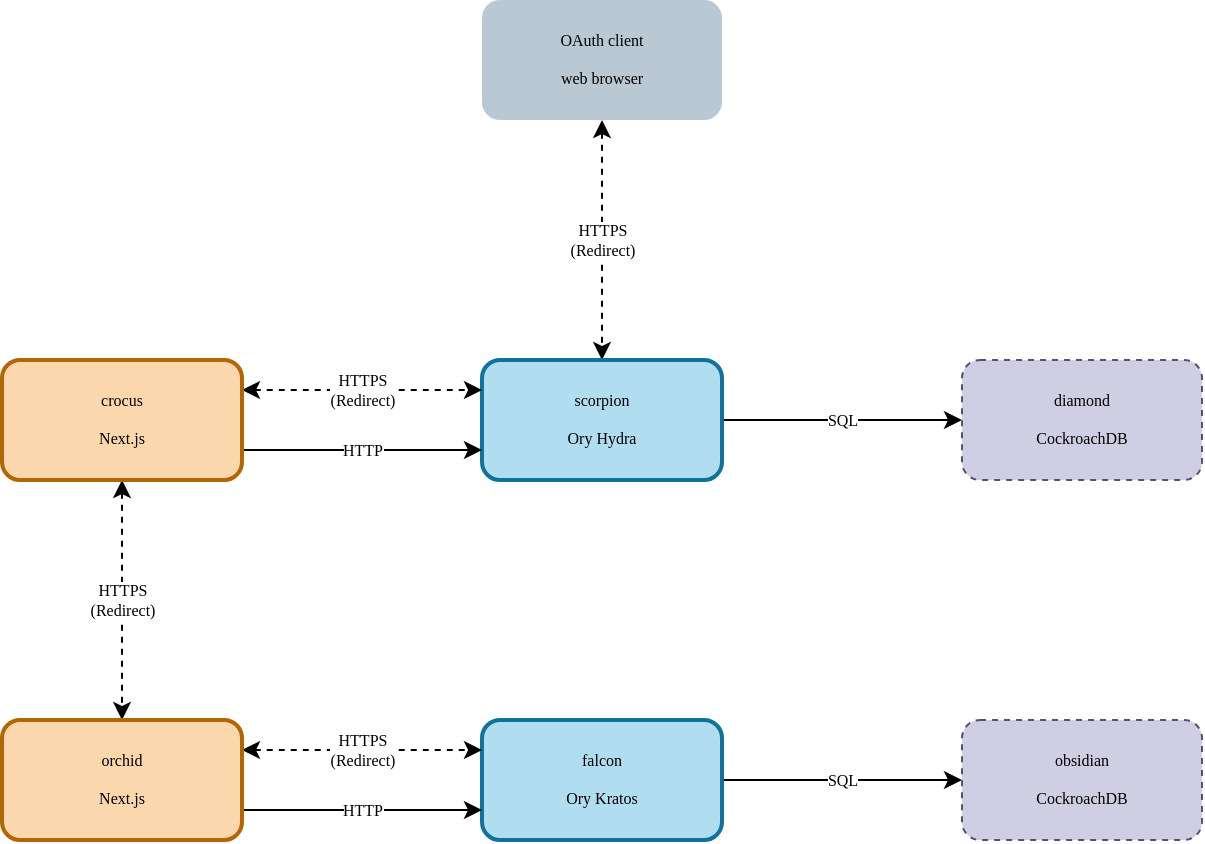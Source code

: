<mxfile version="24.7.17">
  <diagram id="vTTbOwciC4PLX_VueyR0" name="Users">
    <mxGraphModel dx="4405" dy="562" grid="1" gridSize="10" guides="1" tooltips="1" connect="1" arrows="1" fold="1" page="1" pageScale="1" pageWidth="3300" pageHeight="2339" background="#FFFFFF" math="0" shadow="0">
      <root>
        <mxCell id="0" />
        <mxCell id="1" parent="0" />
        <mxCell id="Bh3Ocgsr7HBV2ToXXT4P-11" value="&lt;div&gt;HTTPS&lt;/div&gt;&lt;div&gt;(Redirect)&lt;/div&gt;" style="edgeStyle=orthogonalEdgeStyle;rounded=0;orthogonalLoop=1;jettySize=auto;html=1;entryX=0.5;entryY=0;entryDx=0;entryDy=0;fontFamily=sans-serif;fontSize=8;dashed=1;startArrow=classic;startFill=1;" edge="1" parent="1" source="9XDnjn4z7Z36OQ7EGYea-29" target="gijSiJ1kWZIcr5wRInpQ-1">
          <mxGeometry relative="1" as="geometry" />
        </mxCell>
        <mxCell id="9XDnjn4z7Z36OQ7EGYea-29" value="&lt;div&gt;OAuth client&lt;/div&gt;&lt;div&gt;&lt;br&gt;&lt;/div&gt;&lt;div&gt;web browser&lt;br&gt;&lt;/div&gt;" style="rounded=1;whiteSpace=wrap;html=1;fontSize=8;fontFamily=sans-serif;shadow=0;glass=0;sketch=0;perimeterSpacing=0;strokeWidth=1;dashed=1;fillColor=#bac8d3;strokeColor=none;" parent="1" vertex="1">
          <mxGeometry x="-1200" y="1200" width="120" height="60" as="geometry" />
        </mxCell>
        <mxCell id="gijSiJ1kWZIcr5wRInpQ-4" value="SQL" style="edgeStyle=orthogonalEdgeStyle;rounded=1;orthogonalLoop=1;jettySize=auto;html=1;entryX=0;entryY=0.5;entryDx=0;entryDy=0;curved=0;fontFamily=sans-serif;fontSize=8;" parent="1" source="gijSiJ1kWZIcr5wRInpQ-1" target="gijSiJ1kWZIcr5wRInpQ-2" edge="1">
          <mxGeometry relative="1" as="geometry" />
        </mxCell>
        <mxCell id="gijSiJ1kWZIcr5wRInpQ-1" value="scorpion&lt;br&gt;&lt;br&gt;Ory Hydra" style="rounded=1;whiteSpace=wrap;html=1;fontSize=8;fontFamily=sans-serif;fillColor=#b1ddf0;strokeColor=#10739e;strokeWidth=2;" parent="1" vertex="1">
          <mxGeometry x="-1200" y="1380" width="120" height="60" as="geometry" />
        </mxCell>
        <mxCell id="gijSiJ1kWZIcr5wRInpQ-2" value="&lt;div&gt;diamond&lt;/div&gt;&lt;div&gt;&lt;br&gt;&lt;/div&gt;&lt;div&gt;CockroachDB&lt;br&gt;&lt;/div&gt;" style="rounded=1;whiteSpace=wrap;html=1;fontSize=8;fontFamily=sans-serif;dashed=1;fillColor=#d0cee2;strokeColor=#56517e;" parent="1" vertex="1">
          <mxGeometry x="-960" y="1380" width="120" height="60" as="geometry" />
        </mxCell>
        <mxCell id="Bh3Ocgsr7HBV2ToXXT4P-8" value="HTTP" style="edgeStyle=orthogonalEdgeStyle;rounded=0;orthogonalLoop=1;jettySize=auto;html=1;exitX=1;exitY=0.75;exitDx=0;exitDy=0;entryX=0;entryY=0.75;entryDx=0;entryDy=0;fontFamily=sans-serif;fontSize=8;" edge="1" parent="1" source="gijSiJ1kWZIcr5wRInpQ-29" target="gijSiJ1kWZIcr5wRInpQ-1">
          <mxGeometry relative="1" as="geometry" />
        </mxCell>
        <mxCell id="Bh3Ocgsr7HBV2ToXXT4P-9" value="&lt;div&gt;HTTPS&lt;/div&gt;&lt;div&gt;(Redirect)&lt;/div&gt;" style="edgeStyle=orthogonalEdgeStyle;rounded=0;orthogonalLoop=1;jettySize=auto;html=1;exitX=1;exitY=0.25;exitDx=0;exitDy=0;entryX=0;entryY=0.25;entryDx=0;entryDy=0;startArrow=classic;startFill=1;dashed=1;fontFamily=sans-serif;fontSize=8;" edge="1" parent="1" source="gijSiJ1kWZIcr5wRInpQ-29" target="gijSiJ1kWZIcr5wRInpQ-1">
          <mxGeometry relative="1" as="geometry" />
        </mxCell>
        <mxCell id="Bh3Ocgsr7HBV2ToXXT4P-10" value="&lt;div&gt;HTTPS&lt;/div&gt;&lt;div&gt;(Redirect)&lt;br&gt;&lt;/div&gt;" style="edgeStyle=orthogonalEdgeStyle;rounded=0;orthogonalLoop=1;jettySize=auto;html=1;entryX=0.5;entryY=0;entryDx=0;entryDy=0;startArrow=classic;startFill=1;dashed=1;fontFamily=sans-serif;fontSize=8;" edge="1" parent="1" source="gijSiJ1kWZIcr5wRInpQ-29" target="Bh3Ocgsr7HBV2ToXXT4P-4">
          <mxGeometry relative="1" as="geometry" />
        </mxCell>
        <mxCell id="gijSiJ1kWZIcr5wRInpQ-29" value="crocus&lt;br&gt;&lt;br&gt;Next.js" style="rounded=1;whiteSpace=wrap;html=1;fontSize=8;fontFamily=sans-serif;fillColor=#fad7ac;strokeColor=#b46504;strokeWidth=2;" parent="1" vertex="1">
          <mxGeometry x="-1440" y="1380" width="120" height="60" as="geometry" />
        </mxCell>
        <mxCell id="Bh3Ocgsr7HBV2ToXXT4P-1" value="&lt;div&gt;obsidian&lt;/div&gt;&lt;div&gt;&lt;br&gt;&lt;/div&gt;&lt;div&gt;CockroachDB&lt;br&gt;&lt;/div&gt;" style="rounded=1;whiteSpace=wrap;html=1;fontSize=8;fontFamily=sans-serif;dashed=1;fillColor=#d0cee2;strokeColor=#56517e;" vertex="1" parent="1">
          <mxGeometry x="-960" y="1560" width="120" height="60" as="geometry" />
        </mxCell>
        <mxCell id="Bh3Ocgsr7HBV2ToXXT4P-3" value="SQL" style="edgeStyle=orthogonalEdgeStyle;rounded=0;orthogonalLoop=1;jettySize=auto;html=1;entryX=0;entryY=0.5;entryDx=0;entryDy=0;fontFamily=sans-serif;fontSize=8;" edge="1" parent="1" source="Bh3Ocgsr7HBV2ToXXT4P-2" target="Bh3Ocgsr7HBV2ToXXT4P-1">
          <mxGeometry relative="1" as="geometry" />
        </mxCell>
        <mxCell id="Bh3Ocgsr7HBV2ToXXT4P-2" value="falcon&lt;br&gt;&lt;br&gt;Ory Kratos" style="rounded=1;whiteSpace=wrap;html=1;fontSize=8;fontFamily=sans-serif;fillColor=#b1ddf0;strokeColor=#10739e;strokeWidth=2;" vertex="1" parent="1">
          <mxGeometry x="-1200" y="1560" width="120" height="60" as="geometry" />
        </mxCell>
        <mxCell id="Bh3Ocgsr7HBV2ToXXT4P-6" value="HTTP" style="edgeStyle=orthogonalEdgeStyle;rounded=0;orthogonalLoop=1;jettySize=auto;html=1;exitX=1;exitY=0.75;exitDx=0;exitDy=0;entryX=0;entryY=0.75;entryDx=0;entryDy=0;fontFamily=sans-serif;fontSize=8;" edge="1" parent="1" source="Bh3Ocgsr7HBV2ToXXT4P-4" target="Bh3Ocgsr7HBV2ToXXT4P-2">
          <mxGeometry relative="1" as="geometry" />
        </mxCell>
        <mxCell id="Bh3Ocgsr7HBV2ToXXT4P-7" value="&lt;div&gt;HTTPS&lt;/div&gt;&lt;div&gt;(Redirect)&lt;br&gt;&lt;/div&gt;" style="edgeStyle=orthogonalEdgeStyle;rounded=0;orthogonalLoop=1;jettySize=auto;html=1;exitX=1;exitY=0.25;exitDx=0;exitDy=0;entryX=0;entryY=0.25;entryDx=0;entryDy=0;startArrow=classic;startFill=1;dashed=1;fontFamily=sans-serif;fontSize=8;" edge="1" parent="1" source="Bh3Ocgsr7HBV2ToXXT4P-4" target="Bh3Ocgsr7HBV2ToXXT4P-2">
          <mxGeometry relative="1" as="geometry" />
        </mxCell>
        <mxCell id="Bh3Ocgsr7HBV2ToXXT4P-4" value="orchid&lt;br&gt;&lt;br&gt;Next.js" style="rounded=1;whiteSpace=wrap;html=1;fontSize=8;fontFamily=sans-serif;fillColor=#fad7ac;strokeColor=#b46504;strokeWidth=2;" vertex="1" parent="1">
          <mxGeometry x="-1440" y="1560" width="120" height="60" as="geometry" />
        </mxCell>
      </root>
    </mxGraphModel>
  </diagram>
</mxfile>
